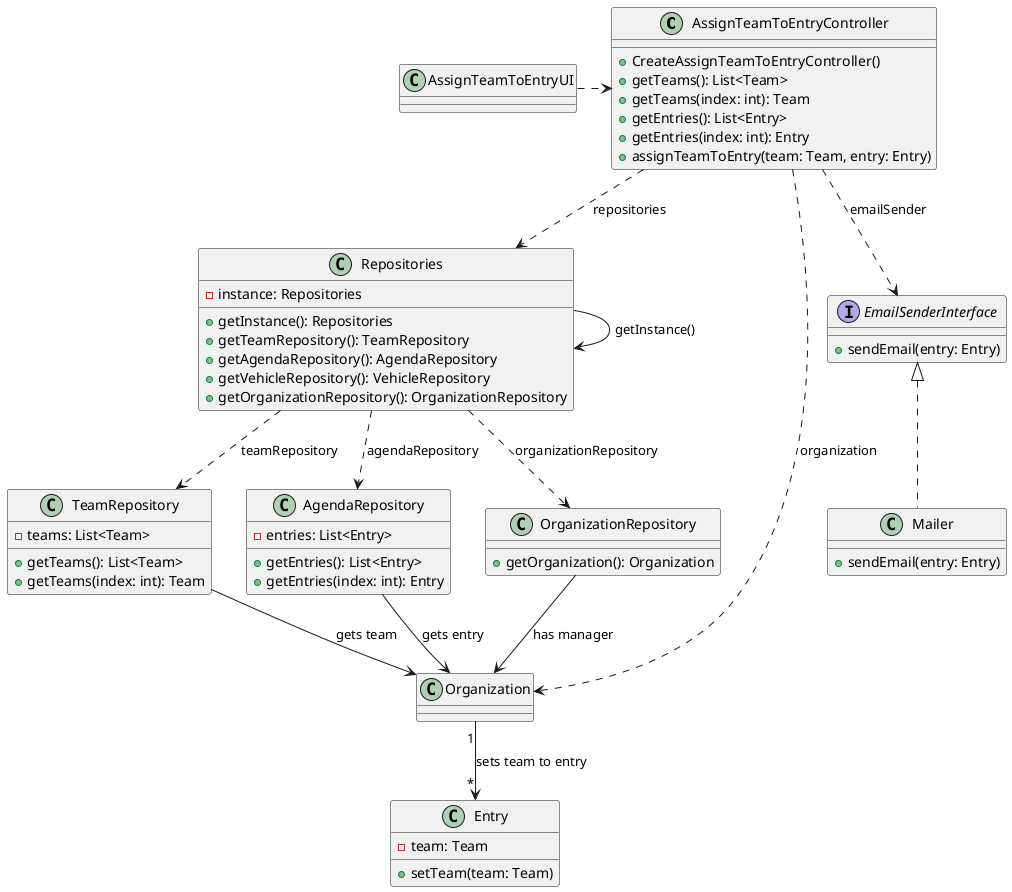 @startuml

class AssignTeamToEntryController{
   +CreateAssignTeamToEntryController()
    +getTeams(): List<Team>
    +getTeams(index: int): Team
    +getEntries(): List<Entry>
    +getEntries(index: int): Entry
    +assignTeamToEntry(team: Team, entry: Entry)
}

class AssignTeamToEntryUI {

}

class Repositories {
    -instance: Repositories
    +getInstance(): Repositories
    +getTeamRepository(): TeamRepository
    +getAgendaRepository(): AgendaRepository
    +getVehicleRepository(): VehicleRepository
    +getOrganizationRepository(): OrganizationRepository
}

class TeamRepository {
    -teams: List<Team>
    +getTeams(): List<Team>
    +getTeams(index: int): Team
}

class AgendaRepository {
    -entries: List<Entry>
    +getEntries(): List<Entry>
    +getEntries(index: int): Entry
}

class Entry {
    -team: Team
    +setTeam(team: Team)
}

class Organization {
}

class OrganizationRepository{
    +getOrganization(): Organization
}

interface EmailSenderInterface {
    +sendEmail(entry: Entry)
}

class Mailer {
    +sendEmail(entry: Entry)
}

AssignTeamToEntryUI .>  AssignTeamToEntryController
AssignTeamToEntryController  ..>  Repositories : repositories
Repositories ..> TeamRepository : teamRepository
Repositories ..> AgendaRepository : agendaRepository
Repositories ..> OrganizationRepository : organizationRepository
Repositories -> Repositories : getInstance()
TeamRepository --> Organization : gets team
OrganizationRepository  -->  Organization : has manager
AgendaRepository  -->  Organization : gets entry
Organization "1" --> "*" Entry : sets team to entry
AssignTeamToEntryController  .>  Organization : organization
AssignTeamToEntryController  ..>  EmailSenderInterface : emailSender
EmailSenderInterface <|.. Mailer

@enduml